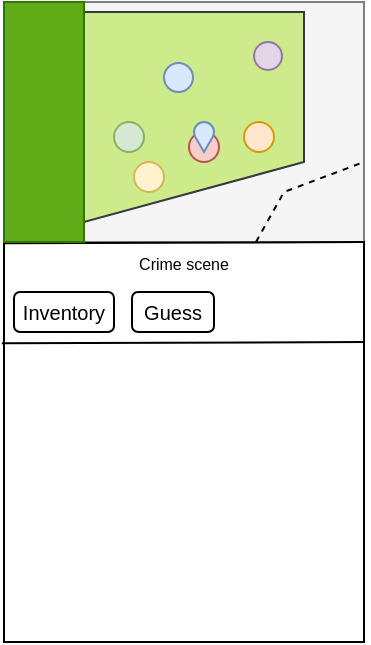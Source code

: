 <mxfile version="26.2.14">
  <diagram name="Page-1" id="X8ADTHubLzP3hr-LpWpE">
    <mxGraphModel dx="719" dy="388" grid="1" gridSize="5" guides="1" tooltips="1" connect="1" arrows="1" fold="1" page="1" pageScale="1" pageWidth="827" pageHeight="1169" math="0" shadow="0">
      <root>
        <mxCell id="0" />
        <mxCell id="1" parent="0" />
        <mxCell id="Pbngu6moprH94buiZck2-2" value="" style="rounded=0;whiteSpace=wrap;html=1;" vertex="1" parent="1">
          <mxGeometry x="300" y="160" width="180" height="320" as="geometry" />
        </mxCell>
        <mxCell id="Pbngu6moprH94buiZck2-26" value="" style="rounded=0;whiteSpace=wrap;html=1;fillColor=#f5f5f5;fontColor=#333333;strokeColor=#818181;" vertex="1" parent="1">
          <mxGeometry x="450" y="160" width="30" height="120" as="geometry" />
        </mxCell>
        <mxCell id="Pbngu6moprH94buiZck2-27" value="" style="rounded=0;whiteSpace=wrap;html=1;fillColor=#f5f5f5;fontColor=#333333;strokeColor=#818181;" vertex="1" parent="1">
          <mxGeometry x="340" y="160" width="140" height="120" as="geometry" />
        </mxCell>
        <mxCell id="Pbngu6moprH94buiZck2-23" value="" style="shape=manualInput;whiteSpace=wrap;html=1;rotation=-180;fillColor=#cdeb8b;strokeColor=#36393d;" vertex="1" parent="1">
          <mxGeometry x="340" y="165" width="110" height="105" as="geometry" />
        </mxCell>
        <mxCell id="Pbngu6moprH94buiZck2-3" value="" style="endArrow=none;html=1;rounded=0;entryX=1.006;entryY=0.432;entryDx=0;entryDy=0;entryPerimeter=0;exitX=0;exitY=0.434;exitDx=0;exitDy=0;exitPerimeter=0;" edge="1" parent="1">
          <mxGeometry width="50" height="50" relative="1" as="geometry">
            <mxPoint x="299.46" y="280.64" as="sourcePoint" />
            <mxPoint x="480.54" y="280" as="targetPoint" />
          </mxGeometry>
        </mxCell>
        <mxCell id="Pbngu6moprH94buiZck2-4" value="" style="endArrow=none;html=1;rounded=0;entryX=1.006;entryY=0.432;entryDx=0;entryDy=0;entryPerimeter=0;exitX=0;exitY=0.434;exitDx=0;exitDy=0;exitPerimeter=0;" edge="1" parent="1">
          <mxGeometry width="50" height="50" relative="1" as="geometry">
            <mxPoint x="298.92" y="330.64" as="sourcePoint" />
            <mxPoint x="480.0" y="330" as="targetPoint" />
          </mxGeometry>
        </mxCell>
        <mxCell id="Pbngu6moprH94buiZck2-5" value="&lt;font size=&quot;1&quot;&gt;Inventory&lt;/font&gt;" style="rounded=1;whiteSpace=wrap;html=1;" vertex="1" parent="1">
          <mxGeometry x="305" y="305" width="50" height="20" as="geometry" />
        </mxCell>
        <mxCell id="Pbngu6moprH94buiZck2-6" value="&lt;font size=&quot;1&quot;&gt;Guess&lt;/font&gt;" style="rounded=1;whiteSpace=wrap;html=1;" vertex="1" parent="1">
          <mxGeometry x="364" y="305" width="41" height="20" as="geometry" />
        </mxCell>
        <mxCell id="Pbngu6moprH94buiZck2-7" value="&lt;font style=&quot;font-size: 8px;&quot;&gt;Crime scene&lt;/font&gt;" style="text;html=1;align=center;verticalAlign=middle;whiteSpace=wrap;rounded=0;" vertex="1" parent="1">
          <mxGeometry x="360" y="275" width="60" height="30" as="geometry" />
        </mxCell>
        <mxCell id="Pbngu6moprH94buiZck2-9" value="" style="ellipse;whiteSpace=wrap;html=1;aspect=fixed;fillColor=#f8cecc;strokeColor=#b85450;" vertex="1" parent="1">
          <mxGeometry x="392.5" y="225" width="15" height="15" as="geometry" />
        </mxCell>
        <mxCell id="Pbngu6moprH94buiZck2-8" value="" style="verticalLabelPosition=bottom;verticalAlign=top;html=1;shape=mxgraph.basic.drop;rotation=-180;fillColor=#dae8fc;strokeColor=#6c8ebf;" vertex="1" parent="1">
          <mxGeometry x="395" y="220" width="10" height="15" as="geometry" />
        </mxCell>
        <mxCell id="Pbngu6moprH94buiZck2-10" value="" style="ellipse;whiteSpace=wrap;html=1;aspect=fixed;fillColor=#d5e8d4;strokeColor=#82b366;" vertex="1" parent="1">
          <mxGeometry x="355" y="220" width="15" height="15" as="geometry" />
        </mxCell>
        <mxCell id="Pbngu6moprH94buiZck2-11" value="" style="ellipse;whiteSpace=wrap;html=1;aspect=fixed;fillColor=#e1d5e7;strokeColor=#9673a6;" vertex="1" parent="1">
          <mxGeometry x="425" y="180" width="14" height="14" as="geometry" />
        </mxCell>
        <mxCell id="Pbngu6moprH94buiZck2-12" value="" style="ellipse;whiteSpace=wrap;html=1;aspect=fixed;fillColor=#ffe6cc;strokeColor=#d79b00;" vertex="1" parent="1">
          <mxGeometry x="420" y="220" width="15" height="15" as="geometry" />
        </mxCell>
        <mxCell id="Pbngu6moprH94buiZck2-13" value="" style="ellipse;whiteSpace=wrap;html=1;aspect=fixed;fillColor=#fff2cc;strokeColor=#d6b656;" vertex="1" parent="1">
          <mxGeometry x="365" y="240" width="15" height="15" as="geometry" />
        </mxCell>
        <mxCell id="Pbngu6moprH94buiZck2-14" value="" style="ellipse;whiteSpace=wrap;html=1;aspect=fixed;fillColor=#dae8fc;strokeColor=#6c8ebf;" vertex="1" parent="1">
          <mxGeometry x="380" y="190.5" width="14.5" height="14.5" as="geometry" />
        </mxCell>
        <mxCell id="Pbngu6moprH94buiZck2-17" value="" style="endArrow=none;dashed=1;html=1;rounded=0;entryX=1;entryY=0.25;entryDx=0;entryDy=0;" edge="1" parent="1" target="Pbngu6moprH94buiZck2-2">
          <mxGeometry width="50" height="50" relative="1" as="geometry">
            <mxPoint x="426" y="280" as="sourcePoint" />
            <mxPoint x="455" y="245" as="targetPoint" />
            <Array as="points">
              <mxPoint x="440" y="255" />
            </Array>
          </mxGeometry>
        </mxCell>
        <mxCell id="Pbngu6moprH94buiZck2-24" value="" style="rounded=0;whiteSpace=wrap;html=1;fillColor=#60a917;fontColor=#ffffff;strokeColor=#2D7600;" vertex="1" parent="1">
          <mxGeometry x="300" y="160" width="40" height="120" as="geometry" />
        </mxCell>
      </root>
    </mxGraphModel>
  </diagram>
</mxfile>
